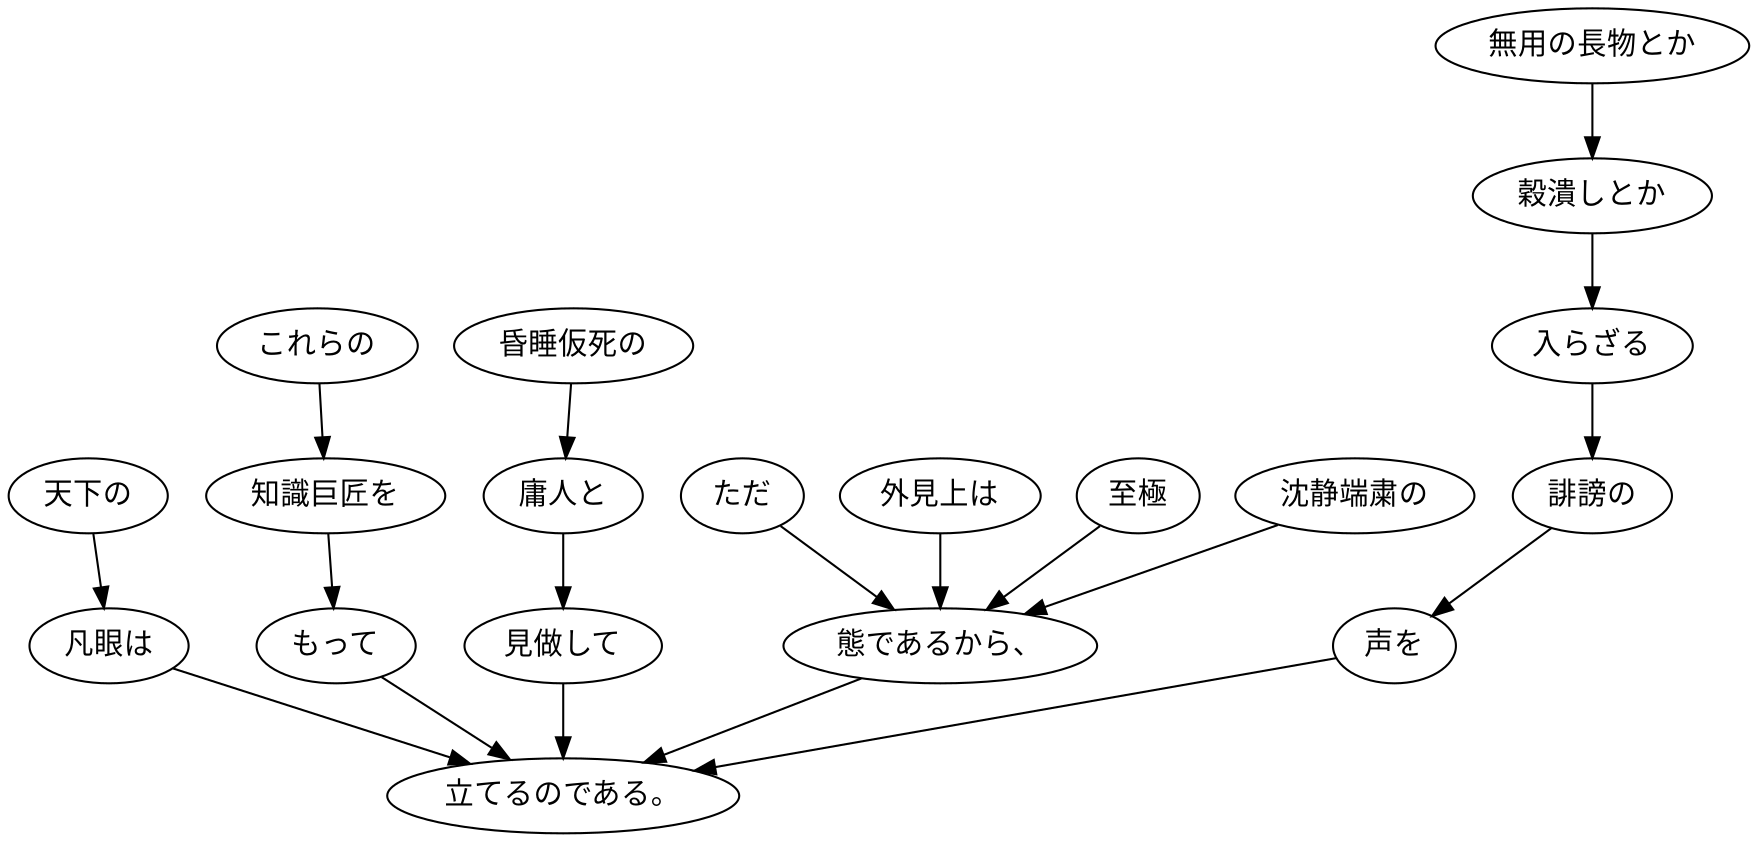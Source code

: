 digraph graph3196 {
	node0 [label="ただ"];
	node1 [label="外見上は"];
	node2 [label="至極"];
	node3 [label="沈静端粛の"];
	node4 [label="態であるから、"];
	node5 [label="天下の"];
	node6 [label="凡眼は"];
	node7 [label="これらの"];
	node8 [label="知識巨匠を"];
	node9 [label="もって"];
	node10 [label="昏睡仮死の"];
	node11 [label="庸人と"];
	node12 [label="見做して"];
	node13 [label="無用の長物とか"];
	node14 [label="穀潰しとか"];
	node15 [label="入らざる"];
	node16 [label="誹謗の"];
	node17 [label="声を"];
	node18 [label="立てるのである。"];
	node0 -> node4;
	node1 -> node4;
	node2 -> node4;
	node3 -> node4;
	node4 -> node18;
	node5 -> node6;
	node6 -> node18;
	node7 -> node8;
	node8 -> node9;
	node9 -> node18;
	node10 -> node11;
	node11 -> node12;
	node12 -> node18;
	node13 -> node14;
	node14 -> node15;
	node15 -> node16;
	node16 -> node17;
	node17 -> node18;
}
